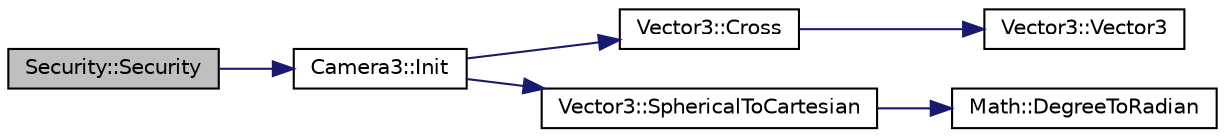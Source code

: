 digraph "Security::Security"
{
  bgcolor="transparent";
  edge [fontname="Helvetica",fontsize="10",labelfontname="Helvetica",labelfontsize="10"];
  node [fontname="Helvetica",fontsize="10",shape=record];
  rankdir="LR";
  Node1 [label="Security::Security",height=0.2,width=0.4,color="black", fillcolor="grey75", style="filled", fontcolor="black"];
  Node1 -> Node2 [color="midnightblue",fontsize="10",style="solid",fontname="Helvetica"];
  Node2 [label="Camera3::Init",height=0.2,width=0.4,color="black",URL="$classCamera3.html#a1cb8d466abcd4d1ad4567846dcca1ce5",tooltip="This is the initializer. "];
  Node2 -> Node3 [color="midnightblue",fontsize="10",style="solid",fontname="Helvetica"];
  Node3 [label="Vector3::Cross",height=0.2,width=0.4,color="black",URL="$structVector3.html#aa1cdc5357009b47fe585ddd61e263aad",tooltip="Cross product of 2 vectors. "];
  Node3 -> Node4 [color="midnightblue",fontsize="10",style="solid",fontname="Helvetica"];
  Node4 [label="Vector3::Vector3",height=0.2,width=0.4,color="black",URL="$structVector3.html#afa5e0c801fc2c8a820a54ea99302fe08",tooltip="Vector3 default constructor. "];
  Node2 -> Node5 [color="midnightblue",fontsize="10",style="solid",fontname="Helvetica"];
  Node5 [label="Vector3::SphericalToCartesian",height=0.2,width=0.4,color="black",URL="$structVector3.html#ab3b1af4c82ca09bf8ce997c205e3cb10"];
  Node5 -> Node6 [color="midnightblue",fontsize="10",style="solid",fontname="Helvetica"];
  Node6 [label="Math::DegreeToRadian",height=0.2,width=0.4,color="black",URL="$namespaceMath.html#ac04b987cc6c574a059e68cb58f58c09a",tooltip="Converts from degrees to radians. "];
}
